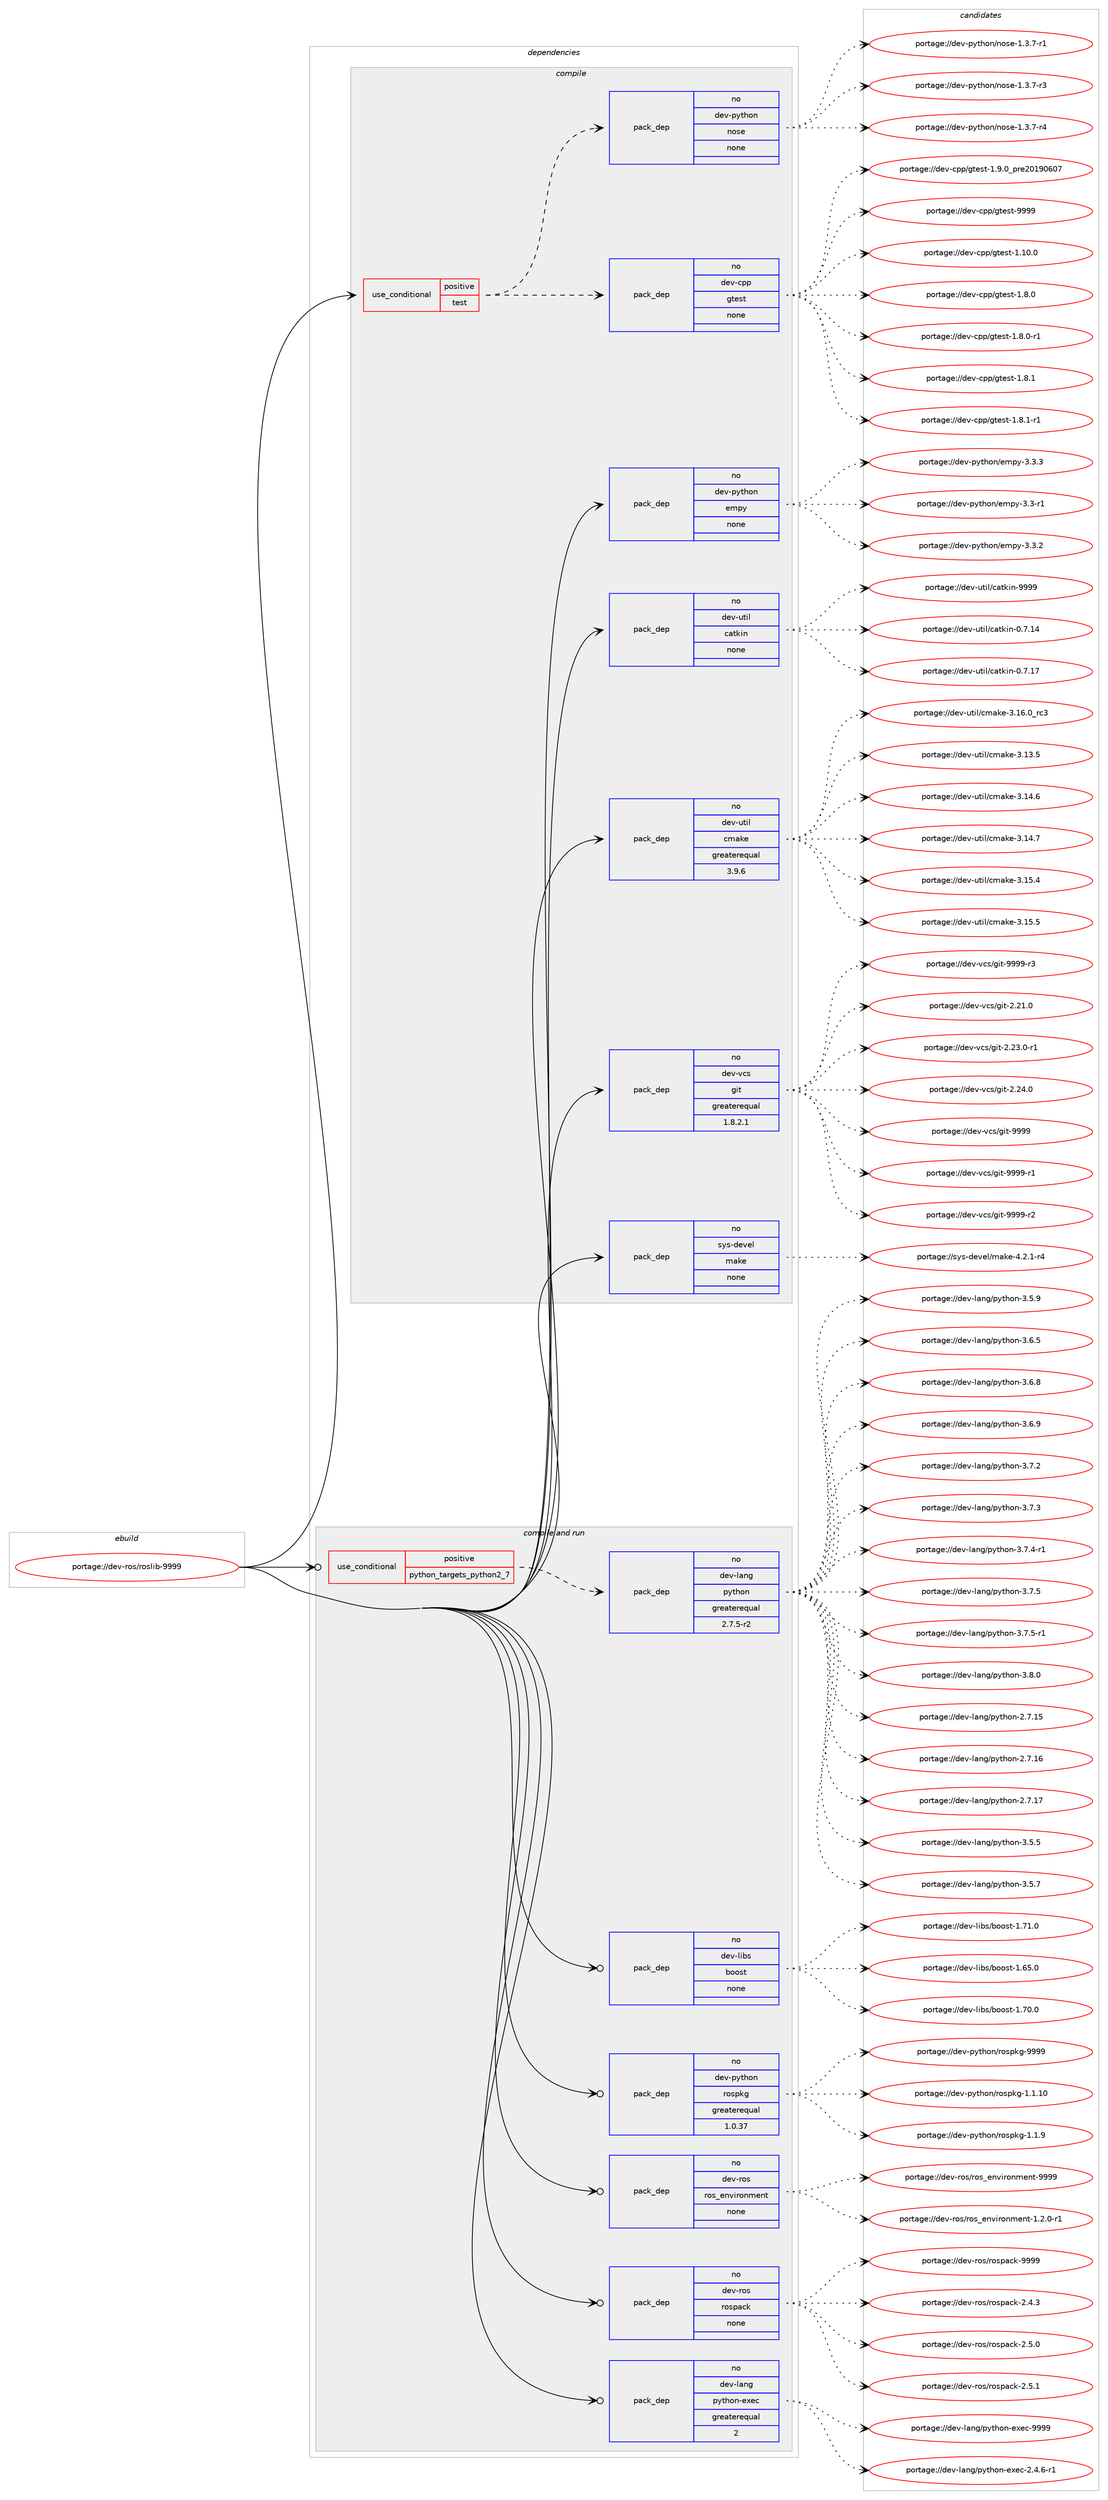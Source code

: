 digraph prolog {

# *************
# Graph options
# *************

newrank=true;
concentrate=true;
compound=true;
graph [rankdir=LR,fontname=Helvetica,fontsize=10,ranksep=1.5];#, ranksep=2.5, nodesep=0.2];
edge  [arrowhead=vee];
node  [fontname=Helvetica,fontsize=10];

# **********
# The ebuild
# **********

subgraph cluster_leftcol {
color=gray;
rank=same;
label=<<i>ebuild</i>>;
id [label="portage://dev-ros/roslib-9999", color=red, width=4, href="../dev-ros/roslib-9999.svg"];
}

# ****************
# The dependencies
# ****************

subgraph cluster_midcol {
color=gray;
label=<<i>dependencies</i>>;
subgraph cluster_compile {
fillcolor="#eeeeee";
style=filled;
label=<<i>compile</i>>;
subgraph cond44041 {
dependency196900 [label=<<TABLE BORDER="0" CELLBORDER="1" CELLSPACING="0" CELLPADDING="4"><TR><TD ROWSPAN="3" CELLPADDING="10">use_conditional</TD></TR><TR><TD>positive</TD></TR><TR><TD>test</TD></TR></TABLE>>, shape=none, color=red];
subgraph pack149433 {
dependency196901 [label=<<TABLE BORDER="0" CELLBORDER="1" CELLSPACING="0" CELLPADDING="4" WIDTH="220"><TR><TD ROWSPAN="6" CELLPADDING="30">pack_dep</TD></TR><TR><TD WIDTH="110">no</TD></TR><TR><TD>dev-cpp</TD></TR><TR><TD>gtest</TD></TR><TR><TD>none</TD></TR><TR><TD></TD></TR></TABLE>>, shape=none, color=blue];
}
dependency196900:e -> dependency196901:w [weight=20,style="dashed",arrowhead="vee"];
subgraph pack149434 {
dependency196902 [label=<<TABLE BORDER="0" CELLBORDER="1" CELLSPACING="0" CELLPADDING="4" WIDTH="220"><TR><TD ROWSPAN="6" CELLPADDING="30">pack_dep</TD></TR><TR><TD WIDTH="110">no</TD></TR><TR><TD>dev-python</TD></TR><TR><TD>nose</TD></TR><TR><TD>none</TD></TR><TR><TD></TD></TR></TABLE>>, shape=none, color=blue];
}
dependency196900:e -> dependency196902:w [weight=20,style="dashed",arrowhead="vee"];
}
id:e -> dependency196900:w [weight=20,style="solid",arrowhead="vee"];
subgraph pack149435 {
dependency196903 [label=<<TABLE BORDER="0" CELLBORDER="1" CELLSPACING="0" CELLPADDING="4" WIDTH="220"><TR><TD ROWSPAN="6" CELLPADDING="30">pack_dep</TD></TR><TR><TD WIDTH="110">no</TD></TR><TR><TD>dev-python</TD></TR><TR><TD>empy</TD></TR><TR><TD>none</TD></TR><TR><TD></TD></TR></TABLE>>, shape=none, color=blue];
}
id:e -> dependency196903:w [weight=20,style="solid",arrowhead="vee"];
subgraph pack149436 {
dependency196904 [label=<<TABLE BORDER="0" CELLBORDER="1" CELLSPACING="0" CELLPADDING="4" WIDTH="220"><TR><TD ROWSPAN="6" CELLPADDING="30">pack_dep</TD></TR><TR><TD WIDTH="110">no</TD></TR><TR><TD>dev-util</TD></TR><TR><TD>catkin</TD></TR><TR><TD>none</TD></TR><TR><TD></TD></TR></TABLE>>, shape=none, color=blue];
}
id:e -> dependency196904:w [weight=20,style="solid",arrowhead="vee"];
subgraph pack149437 {
dependency196905 [label=<<TABLE BORDER="0" CELLBORDER="1" CELLSPACING="0" CELLPADDING="4" WIDTH="220"><TR><TD ROWSPAN="6" CELLPADDING="30">pack_dep</TD></TR><TR><TD WIDTH="110">no</TD></TR><TR><TD>dev-util</TD></TR><TR><TD>cmake</TD></TR><TR><TD>greaterequal</TD></TR><TR><TD>3.9.6</TD></TR></TABLE>>, shape=none, color=blue];
}
id:e -> dependency196905:w [weight=20,style="solid",arrowhead="vee"];
subgraph pack149438 {
dependency196906 [label=<<TABLE BORDER="0" CELLBORDER="1" CELLSPACING="0" CELLPADDING="4" WIDTH="220"><TR><TD ROWSPAN="6" CELLPADDING="30">pack_dep</TD></TR><TR><TD WIDTH="110">no</TD></TR><TR><TD>dev-vcs</TD></TR><TR><TD>git</TD></TR><TR><TD>greaterequal</TD></TR><TR><TD>1.8.2.1</TD></TR></TABLE>>, shape=none, color=blue];
}
id:e -> dependency196906:w [weight=20,style="solid",arrowhead="vee"];
subgraph pack149439 {
dependency196907 [label=<<TABLE BORDER="0" CELLBORDER="1" CELLSPACING="0" CELLPADDING="4" WIDTH="220"><TR><TD ROWSPAN="6" CELLPADDING="30">pack_dep</TD></TR><TR><TD WIDTH="110">no</TD></TR><TR><TD>sys-devel</TD></TR><TR><TD>make</TD></TR><TR><TD>none</TD></TR><TR><TD></TD></TR></TABLE>>, shape=none, color=blue];
}
id:e -> dependency196907:w [weight=20,style="solid",arrowhead="vee"];
}
subgraph cluster_compileandrun {
fillcolor="#eeeeee";
style=filled;
label=<<i>compile and run</i>>;
subgraph cond44042 {
dependency196908 [label=<<TABLE BORDER="0" CELLBORDER="1" CELLSPACING="0" CELLPADDING="4"><TR><TD ROWSPAN="3" CELLPADDING="10">use_conditional</TD></TR><TR><TD>positive</TD></TR><TR><TD>python_targets_python2_7</TD></TR></TABLE>>, shape=none, color=red];
subgraph pack149440 {
dependency196909 [label=<<TABLE BORDER="0" CELLBORDER="1" CELLSPACING="0" CELLPADDING="4" WIDTH="220"><TR><TD ROWSPAN="6" CELLPADDING="30">pack_dep</TD></TR><TR><TD WIDTH="110">no</TD></TR><TR><TD>dev-lang</TD></TR><TR><TD>python</TD></TR><TR><TD>greaterequal</TD></TR><TR><TD>2.7.5-r2</TD></TR></TABLE>>, shape=none, color=blue];
}
dependency196908:e -> dependency196909:w [weight=20,style="dashed",arrowhead="vee"];
}
id:e -> dependency196908:w [weight=20,style="solid",arrowhead="odotvee"];
subgraph pack149441 {
dependency196910 [label=<<TABLE BORDER="0" CELLBORDER="1" CELLSPACING="0" CELLPADDING="4" WIDTH="220"><TR><TD ROWSPAN="6" CELLPADDING="30">pack_dep</TD></TR><TR><TD WIDTH="110">no</TD></TR><TR><TD>dev-lang</TD></TR><TR><TD>python-exec</TD></TR><TR><TD>greaterequal</TD></TR><TR><TD>2</TD></TR></TABLE>>, shape=none, color=blue];
}
id:e -> dependency196910:w [weight=20,style="solid",arrowhead="odotvee"];
subgraph pack149442 {
dependency196911 [label=<<TABLE BORDER="0" CELLBORDER="1" CELLSPACING="0" CELLPADDING="4" WIDTH="220"><TR><TD ROWSPAN="6" CELLPADDING="30">pack_dep</TD></TR><TR><TD WIDTH="110">no</TD></TR><TR><TD>dev-libs</TD></TR><TR><TD>boost</TD></TR><TR><TD>none</TD></TR><TR><TD></TD></TR></TABLE>>, shape=none, color=blue];
}
id:e -> dependency196911:w [weight=20,style="solid",arrowhead="odotvee"];
subgraph pack149443 {
dependency196912 [label=<<TABLE BORDER="0" CELLBORDER="1" CELLSPACING="0" CELLPADDING="4" WIDTH="220"><TR><TD ROWSPAN="6" CELLPADDING="30">pack_dep</TD></TR><TR><TD WIDTH="110">no</TD></TR><TR><TD>dev-python</TD></TR><TR><TD>rospkg</TD></TR><TR><TD>greaterequal</TD></TR><TR><TD>1.0.37</TD></TR></TABLE>>, shape=none, color=blue];
}
id:e -> dependency196912:w [weight=20,style="solid",arrowhead="odotvee"];
subgraph pack149444 {
dependency196913 [label=<<TABLE BORDER="0" CELLBORDER="1" CELLSPACING="0" CELLPADDING="4" WIDTH="220"><TR><TD ROWSPAN="6" CELLPADDING="30">pack_dep</TD></TR><TR><TD WIDTH="110">no</TD></TR><TR><TD>dev-ros</TD></TR><TR><TD>ros_environment</TD></TR><TR><TD>none</TD></TR><TR><TD></TD></TR></TABLE>>, shape=none, color=blue];
}
id:e -> dependency196913:w [weight=20,style="solid",arrowhead="odotvee"];
subgraph pack149445 {
dependency196914 [label=<<TABLE BORDER="0" CELLBORDER="1" CELLSPACING="0" CELLPADDING="4" WIDTH="220"><TR><TD ROWSPAN="6" CELLPADDING="30">pack_dep</TD></TR><TR><TD WIDTH="110">no</TD></TR><TR><TD>dev-ros</TD></TR><TR><TD>rospack</TD></TR><TR><TD>none</TD></TR><TR><TD></TD></TR></TABLE>>, shape=none, color=blue];
}
id:e -> dependency196914:w [weight=20,style="solid",arrowhead="odotvee"];
}
subgraph cluster_run {
fillcolor="#eeeeee";
style=filled;
label=<<i>run</i>>;
}
}

# **************
# The candidates
# **************

subgraph cluster_choices {
rank=same;
color=gray;
label=<<i>candidates</i>>;

subgraph choice149433 {
color=black;
nodesep=1;
choiceportage10010111845991121124710311610111511645494649484648 [label="portage://dev-cpp/gtest-1.10.0", color=red, width=4,href="../dev-cpp/gtest-1.10.0.svg"];
choiceportage100101118459911211247103116101115116454946564648 [label="portage://dev-cpp/gtest-1.8.0", color=red, width=4,href="../dev-cpp/gtest-1.8.0.svg"];
choiceportage1001011184599112112471031161011151164549465646484511449 [label="portage://dev-cpp/gtest-1.8.0-r1", color=red, width=4,href="../dev-cpp/gtest-1.8.0-r1.svg"];
choiceportage100101118459911211247103116101115116454946564649 [label="portage://dev-cpp/gtest-1.8.1", color=red, width=4,href="../dev-cpp/gtest-1.8.1.svg"];
choiceportage1001011184599112112471031161011151164549465646494511449 [label="portage://dev-cpp/gtest-1.8.1-r1", color=red, width=4,href="../dev-cpp/gtest-1.8.1-r1.svg"];
choiceportage100101118459911211247103116101115116454946574648951121141015048495748544855 [label="portage://dev-cpp/gtest-1.9.0_pre20190607", color=red, width=4,href="../dev-cpp/gtest-1.9.0_pre20190607.svg"];
choiceportage1001011184599112112471031161011151164557575757 [label="portage://dev-cpp/gtest-9999", color=red, width=4,href="../dev-cpp/gtest-9999.svg"];
dependency196901:e -> choiceportage10010111845991121124710311610111511645494649484648:w [style=dotted,weight="100"];
dependency196901:e -> choiceportage100101118459911211247103116101115116454946564648:w [style=dotted,weight="100"];
dependency196901:e -> choiceportage1001011184599112112471031161011151164549465646484511449:w [style=dotted,weight="100"];
dependency196901:e -> choiceportage100101118459911211247103116101115116454946564649:w [style=dotted,weight="100"];
dependency196901:e -> choiceportage1001011184599112112471031161011151164549465646494511449:w [style=dotted,weight="100"];
dependency196901:e -> choiceportage100101118459911211247103116101115116454946574648951121141015048495748544855:w [style=dotted,weight="100"];
dependency196901:e -> choiceportage1001011184599112112471031161011151164557575757:w [style=dotted,weight="100"];
}
subgraph choice149434 {
color=black;
nodesep=1;
choiceportage10010111845112121116104111110471101111151014549465146554511449 [label="portage://dev-python/nose-1.3.7-r1", color=red, width=4,href="../dev-python/nose-1.3.7-r1.svg"];
choiceportage10010111845112121116104111110471101111151014549465146554511451 [label="portage://dev-python/nose-1.3.7-r3", color=red, width=4,href="../dev-python/nose-1.3.7-r3.svg"];
choiceportage10010111845112121116104111110471101111151014549465146554511452 [label="portage://dev-python/nose-1.3.7-r4", color=red, width=4,href="../dev-python/nose-1.3.7-r4.svg"];
dependency196902:e -> choiceportage10010111845112121116104111110471101111151014549465146554511449:w [style=dotted,weight="100"];
dependency196902:e -> choiceportage10010111845112121116104111110471101111151014549465146554511451:w [style=dotted,weight="100"];
dependency196902:e -> choiceportage10010111845112121116104111110471101111151014549465146554511452:w [style=dotted,weight="100"];
}
subgraph choice149435 {
color=black;
nodesep=1;
choiceportage1001011184511212111610411111047101109112121455146514511449 [label="portage://dev-python/empy-3.3-r1", color=red, width=4,href="../dev-python/empy-3.3-r1.svg"];
choiceportage1001011184511212111610411111047101109112121455146514650 [label="portage://dev-python/empy-3.3.2", color=red, width=4,href="../dev-python/empy-3.3.2.svg"];
choiceportage1001011184511212111610411111047101109112121455146514651 [label="portage://dev-python/empy-3.3.3", color=red, width=4,href="../dev-python/empy-3.3.3.svg"];
dependency196903:e -> choiceportage1001011184511212111610411111047101109112121455146514511449:w [style=dotted,weight="100"];
dependency196903:e -> choiceportage1001011184511212111610411111047101109112121455146514650:w [style=dotted,weight="100"];
dependency196903:e -> choiceportage1001011184511212111610411111047101109112121455146514651:w [style=dotted,weight="100"];
}
subgraph choice149436 {
color=black;
nodesep=1;
choiceportage1001011184511711610510847999711610710511045484655464952 [label="portage://dev-util/catkin-0.7.14", color=red, width=4,href="../dev-util/catkin-0.7.14.svg"];
choiceportage1001011184511711610510847999711610710511045484655464955 [label="portage://dev-util/catkin-0.7.17", color=red, width=4,href="../dev-util/catkin-0.7.17.svg"];
choiceportage100101118451171161051084799971161071051104557575757 [label="portage://dev-util/catkin-9999", color=red, width=4,href="../dev-util/catkin-9999.svg"];
dependency196904:e -> choiceportage1001011184511711610510847999711610710511045484655464952:w [style=dotted,weight="100"];
dependency196904:e -> choiceportage1001011184511711610510847999711610710511045484655464955:w [style=dotted,weight="100"];
dependency196904:e -> choiceportage100101118451171161051084799971161071051104557575757:w [style=dotted,weight="100"];
}
subgraph choice149437 {
color=black;
nodesep=1;
choiceportage1001011184511711610510847991099710710145514649514653 [label="portage://dev-util/cmake-3.13.5", color=red, width=4,href="../dev-util/cmake-3.13.5.svg"];
choiceportage1001011184511711610510847991099710710145514649524654 [label="portage://dev-util/cmake-3.14.6", color=red, width=4,href="../dev-util/cmake-3.14.6.svg"];
choiceportage1001011184511711610510847991099710710145514649524655 [label="portage://dev-util/cmake-3.14.7", color=red, width=4,href="../dev-util/cmake-3.14.7.svg"];
choiceportage1001011184511711610510847991099710710145514649534652 [label="portage://dev-util/cmake-3.15.4", color=red, width=4,href="../dev-util/cmake-3.15.4.svg"];
choiceportage1001011184511711610510847991099710710145514649534653 [label="portage://dev-util/cmake-3.15.5", color=red, width=4,href="../dev-util/cmake-3.15.5.svg"];
choiceportage1001011184511711610510847991099710710145514649544648951149951 [label="portage://dev-util/cmake-3.16.0_rc3", color=red, width=4,href="../dev-util/cmake-3.16.0_rc3.svg"];
dependency196905:e -> choiceportage1001011184511711610510847991099710710145514649514653:w [style=dotted,weight="100"];
dependency196905:e -> choiceportage1001011184511711610510847991099710710145514649524654:w [style=dotted,weight="100"];
dependency196905:e -> choiceportage1001011184511711610510847991099710710145514649524655:w [style=dotted,weight="100"];
dependency196905:e -> choiceportage1001011184511711610510847991099710710145514649534652:w [style=dotted,weight="100"];
dependency196905:e -> choiceportage1001011184511711610510847991099710710145514649534653:w [style=dotted,weight="100"];
dependency196905:e -> choiceportage1001011184511711610510847991099710710145514649544648951149951:w [style=dotted,weight="100"];
}
subgraph choice149438 {
color=black;
nodesep=1;
choiceportage10010111845118991154710310511645504650494648 [label="portage://dev-vcs/git-2.21.0", color=red, width=4,href="../dev-vcs/git-2.21.0.svg"];
choiceportage100101118451189911547103105116455046505146484511449 [label="portage://dev-vcs/git-2.23.0-r1", color=red, width=4,href="../dev-vcs/git-2.23.0-r1.svg"];
choiceportage10010111845118991154710310511645504650524648 [label="portage://dev-vcs/git-2.24.0", color=red, width=4,href="../dev-vcs/git-2.24.0.svg"];
choiceportage1001011184511899115471031051164557575757 [label="portage://dev-vcs/git-9999", color=red, width=4,href="../dev-vcs/git-9999.svg"];
choiceportage10010111845118991154710310511645575757574511449 [label="portage://dev-vcs/git-9999-r1", color=red, width=4,href="../dev-vcs/git-9999-r1.svg"];
choiceportage10010111845118991154710310511645575757574511450 [label="portage://dev-vcs/git-9999-r2", color=red, width=4,href="../dev-vcs/git-9999-r2.svg"];
choiceportage10010111845118991154710310511645575757574511451 [label="portage://dev-vcs/git-9999-r3", color=red, width=4,href="../dev-vcs/git-9999-r3.svg"];
dependency196906:e -> choiceportage10010111845118991154710310511645504650494648:w [style=dotted,weight="100"];
dependency196906:e -> choiceportage100101118451189911547103105116455046505146484511449:w [style=dotted,weight="100"];
dependency196906:e -> choiceportage10010111845118991154710310511645504650524648:w [style=dotted,weight="100"];
dependency196906:e -> choiceportage1001011184511899115471031051164557575757:w [style=dotted,weight="100"];
dependency196906:e -> choiceportage10010111845118991154710310511645575757574511449:w [style=dotted,weight="100"];
dependency196906:e -> choiceportage10010111845118991154710310511645575757574511450:w [style=dotted,weight="100"];
dependency196906:e -> choiceportage10010111845118991154710310511645575757574511451:w [style=dotted,weight="100"];
}
subgraph choice149439 {
color=black;
nodesep=1;
choiceportage1151211154510010111810110847109971071014552465046494511452 [label="portage://sys-devel/make-4.2.1-r4", color=red, width=4,href="../sys-devel/make-4.2.1-r4.svg"];
dependency196907:e -> choiceportage1151211154510010111810110847109971071014552465046494511452:w [style=dotted,weight="100"];
}
subgraph choice149440 {
color=black;
nodesep=1;
choiceportage10010111845108971101034711212111610411111045504655464953 [label="portage://dev-lang/python-2.7.15", color=red, width=4,href="../dev-lang/python-2.7.15.svg"];
choiceportage10010111845108971101034711212111610411111045504655464954 [label="portage://dev-lang/python-2.7.16", color=red, width=4,href="../dev-lang/python-2.7.16.svg"];
choiceportage10010111845108971101034711212111610411111045504655464955 [label="portage://dev-lang/python-2.7.17", color=red, width=4,href="../dev-lang/python-2.7.17.svg"];
choiceportage100101118451089711010347112121116104111110455146534653 [label="portage://dev-lang/python-3.5.5", color=red, width=4,href="../dev-lang/python-3.5.5.svg"];
choiceportage100101118451089711010347112121116104111110455146534655 [label="portage://dev-lang/python-3.5.7", color=red, width=4,href="../dev-lang/python-3.5.7.svg"];
choiceportage100101118451089711010347112121116104111110455146534657 [label="portage://dev-lang/python-3.5.9", color=red, width=4,href="../dev-lang/python-3.5.9.svg"];
choiceportage100101118451089711010347112121116104111110455146544653 [label="portage://dev-lang/python-3.6.5", color=red, width=4,href="../dev-lang/python-3.6.5.svg"];
choiceportage100101118451089711010347112121116104111110455146544656 [label="portage://dev-lang/python-3.6.8", color=red, width=4,href="../dev-lang/python-3.6.8.svg"];
choiceportage100101118451089711010347112121116104111110455146544657 [label="portage://dev-lang/python-3.6.9", color=red, width=4,href="../dev-lang/python-3.6.9.svg"];
choiceportage100101118451089711010347112121116104111110455146554650 [label="portage://dev-lang/python-3.7.2", color=red, width=4,href="../dev-lang/python-3.7.2.svg"];
choiceportage100101118451089711010347112121116104111110455146554651 [label="portage://dev-lang/python-3.7.3", color=red, width=4,href="../dev-lang/python-3.7.3.svg"];
choiceportage1001011184510897110103471121211161041111104551465546524511449 [label="portage://dev-lang/python-3.7.4-r1", color=red, width=4,href="../dev-lang/python-3.7.4-r1.svg"];
choiceportage100101118451089711010347112121116104111110455146554653 [label="portage://dev-lang/python-3.7.5", color=red, width=4,href="../dev-lang/python-3.7.5.svg"];
choiceportage1001011184510897110103471121211161041111104551465546534511449 [label="portage://dev-lang/python-3.7.5-r1", color=red, width=4,href="../dev-lang/python-3.7.5-r1.svg"];
choiceportage100101118451089711010347112121116104111110455146564648 [label="portage://dev-lang/python-3.8.0", color=red, width=4,href="../dev-lang/python-3.8.0.svg"];
dependency196909:e -> choiceportage10010111845108971101034711212111610411111045504655464953:w [style=dotted,weight="100"];
dependency196909:e -> choiceportage10010111845108971101034711212111610411111045504655464954:w [style=dotted,weight="100"];
dependency196909:e -> choiceportage10010111845108971101034711212111610411111045504655464955:w [style=dotted,weight="100"];
dependency196909:e -> choiceportage100101118451089711010347112121116104111110455146534653:w [style=dotted,weight="100"];
dependency196909:e -> choiceportage100101118451089711010347112121116104111110455146534655:w [style=dotted,weight="100"];
dependency196909:e -> choiceportage100101118451089711010347112121116104111110455146534657:w [style=dotted,weight="100"];
dependency196909:e -> choiceportage100101118451089711010347112121116104111110455146544653:w [style=dotted,weight="100"];
dependency196909:e -> choiceportage100101118451089711010347112121116104111110455146544656:w [style=dotted,weight="100"];
dependency196909:e -> choiceportage100101118451089711010347112121116104111110455146544657:w [style=dotted,weight="100"];
dependency196909:e -> choiceportage100101118451089711010347112121116104111110455146554650:w [style=dotted,weight="100"];
dependency196909:e -> choiceportage100101118451089711010347112121116104111110455146554651:w [style=dotted,weight="100"];
dependency196909:e -> choiceportage1001011184510897110103471121211161041111104551465546524511449:w [style=dotted,weight="100"];
dependency196909:e -> choiceportage100101118451089711010347112121116104111110455146554653:w [style=dotted,weight="100"];
dependency196909:e -> choiceportage1001011184510897110103471121211161041111104551465546534511449:w [style=dotted,weight="100"];
dependency196909:e -> choiceportage100101118451089711010347112121116104111110455146564648:w [style=dotted,weight="100"];
}
subgraph choice149441 {
color=black;
nodesep=1;
choiceportage10010111845108971101034711212111610411111045101120101994550465246544511449 [label="portage://dev-lang/python-exec-2.4.6-r1", color=red, width=4,href="../dev-lang/python-exec-2.4.6-r1.svg"];
choiceportage10010111845108971101034711212111610411111045101120101994557575757 [label="portage://dev-lang/python-exec-9999", color=red, width=4,href="../dev-lang/python-exec-9999.svg"];
dependency196910:e -> choiceportage10010111845108971101034711212111610411111045101120101994550465246544511449:w [style=dotted,weight="100"];
dependency196910:e -> choiceportage10010111845108971101034711212111610411111045101120101994557575757:w [style=dotted,weight="100"];
}
subgraph choice149442 {
color=black;
nodesep=1;
choiceportage1001011184510810598115479811111111511645494654534648 [label="portage://dev-libs/boost-1.65.0", color=red, width=4,href="../dev-libs/boost-1.65.0.svg"];
choiceportage1001011184510810598115479811111111511645494655484648 [label="portage://dev-libs/boost-1.70.0", color=red, width=4,href="../dev-libs/boost-1.70.0.svg"];
choiceportage1001011184510810598115479811111111511645494655494648 [label="portage://dev-libs/boost-1.71.0", color=red, width=4,href="../dev-libs/boost-1.71.0.svg"];
dependency196911:e -> choiceportage1001011184510810598115479811111111511645494654534648:w [style=dotted,weight="100"];
dependency196911:e -> choiceportage1001011184510810598115479811111111511645494655484648:w [style=dotted,weight="100"];
dependency196911:e -> choiceportage1001011184510810598115479811111111511645494655494648:w [style=dotted,weight="100"];
}
subgraph choice149443 {
color=black;
nodesep=1;
choiceportage100101118451121211161041111104711411111511210710345494649464948 [label="portage://dev-python/rospkg-1.1.10", color=red, width=4,href="../dev-python/rospkg-1.1.10.svg"];
choiceportage1001011184511212111610411111047114111115112107103454946494657 [label="portage://dev-python/rospkg-1.1.9", color=red, width=4,href="../dev-python/rospkg-1.1.9.svg"];
choiceportage10010111845112121116104111110471141111151121071034557575757 [label="portage://dev-python/rospkg-9999", color=red, width=4,href="../dev-python/rospkg-9999.svg"];
dependency196912:e -> choiceportage100101118451121211161041111104711411111511210710345494649464948:w [style=dotted,weight="100"];
dependency196912:e -> choiceportage1001011184511212111610411111047114111115112107103454946494657:w [style=dotted,weight="100"];
dependency196912:e -> choiceportage10010111845112121116104111110471141111151121071034557575757:w [style=dotted,weight="100"];
}
subgraph choice149444 {
color=black;
nodesep=1;
choiceportage1001011184511411111547114111115951011101181051141111101091011101164549465046484511449 [label="portage://dev-ros/ros_environment-1.2.0-r1", color=red, width=4,href="../dev-ros/ros_environment-1.2.0-r1.svg"];
choiceportage1001011184511411111547114111115951011101181051141111101091011101164557575757 [label="portage://dev-ros/ros_environment-9999", color=red, width=4,href="../dev-ros/ros_environment-9999.svg"];
dependency196913:e -> choiceportage1001011184511411111547114111115951011101181051141111101091011101164549465046484511449:w [style=dotted,weight="100"];
dependency196913:e -> choiceportage1001011184511411111547114111115951011101181051141111101091011101164557575757:w [style=dotted,weight="100"];
}
subgraph choice149445 {
color=black;
nodesep=1;
choiceportage10010111845114111115471141111151129799107455046524651 [label="portage://dev-ros/rospack-2.4.3", color=red, width=4,href="../dev-ros/rospack-2.4.3.svg"];
choiceportage10010111845114111115471141111151129799107455046534648 [label="portage://dev-ros/rospack-2.5.0", color=red, width=4,href="../dev-ros/rospack-2.5.0.svg"];
choiceportage10010111845114111115471141111151129799107455046534649 [label="portage://dev-ros/rospack-2.5.1", color=red, width=4,href="../dev-ros/rospack-2.5.1.svg"];
choiceportage100101118451141111154711411111511297991074557575757 [label="portage://dev-ros/rospack-9999", color=red, width=4,href="../dev-ros/rospack-9999.svg"];
dependency196914:e -> choiceportage10010111845114111115471141111151129799107455046524651:w [style=dotted,weight="100"];
dependency196914:e -> choiceportage10010111845114111115471141111151129799107455046534648:w [style=dotted,weight="100"];
dependency196914:e -> choiceportage10010111845114111115471141111151129799107455046534649:w [style=dotted,weight="100"];
dependency196914:e -> choiceportage100101118451141111154711411111511297991074557575757:w [style=dotted,weight="100"];
}
}

}
